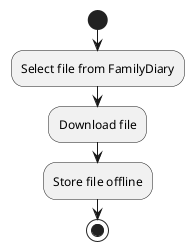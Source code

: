 @startuml activity.puml

start

:Select file from FamilyDiary;
:Download file;
:Store file offline;

stop

@enduml